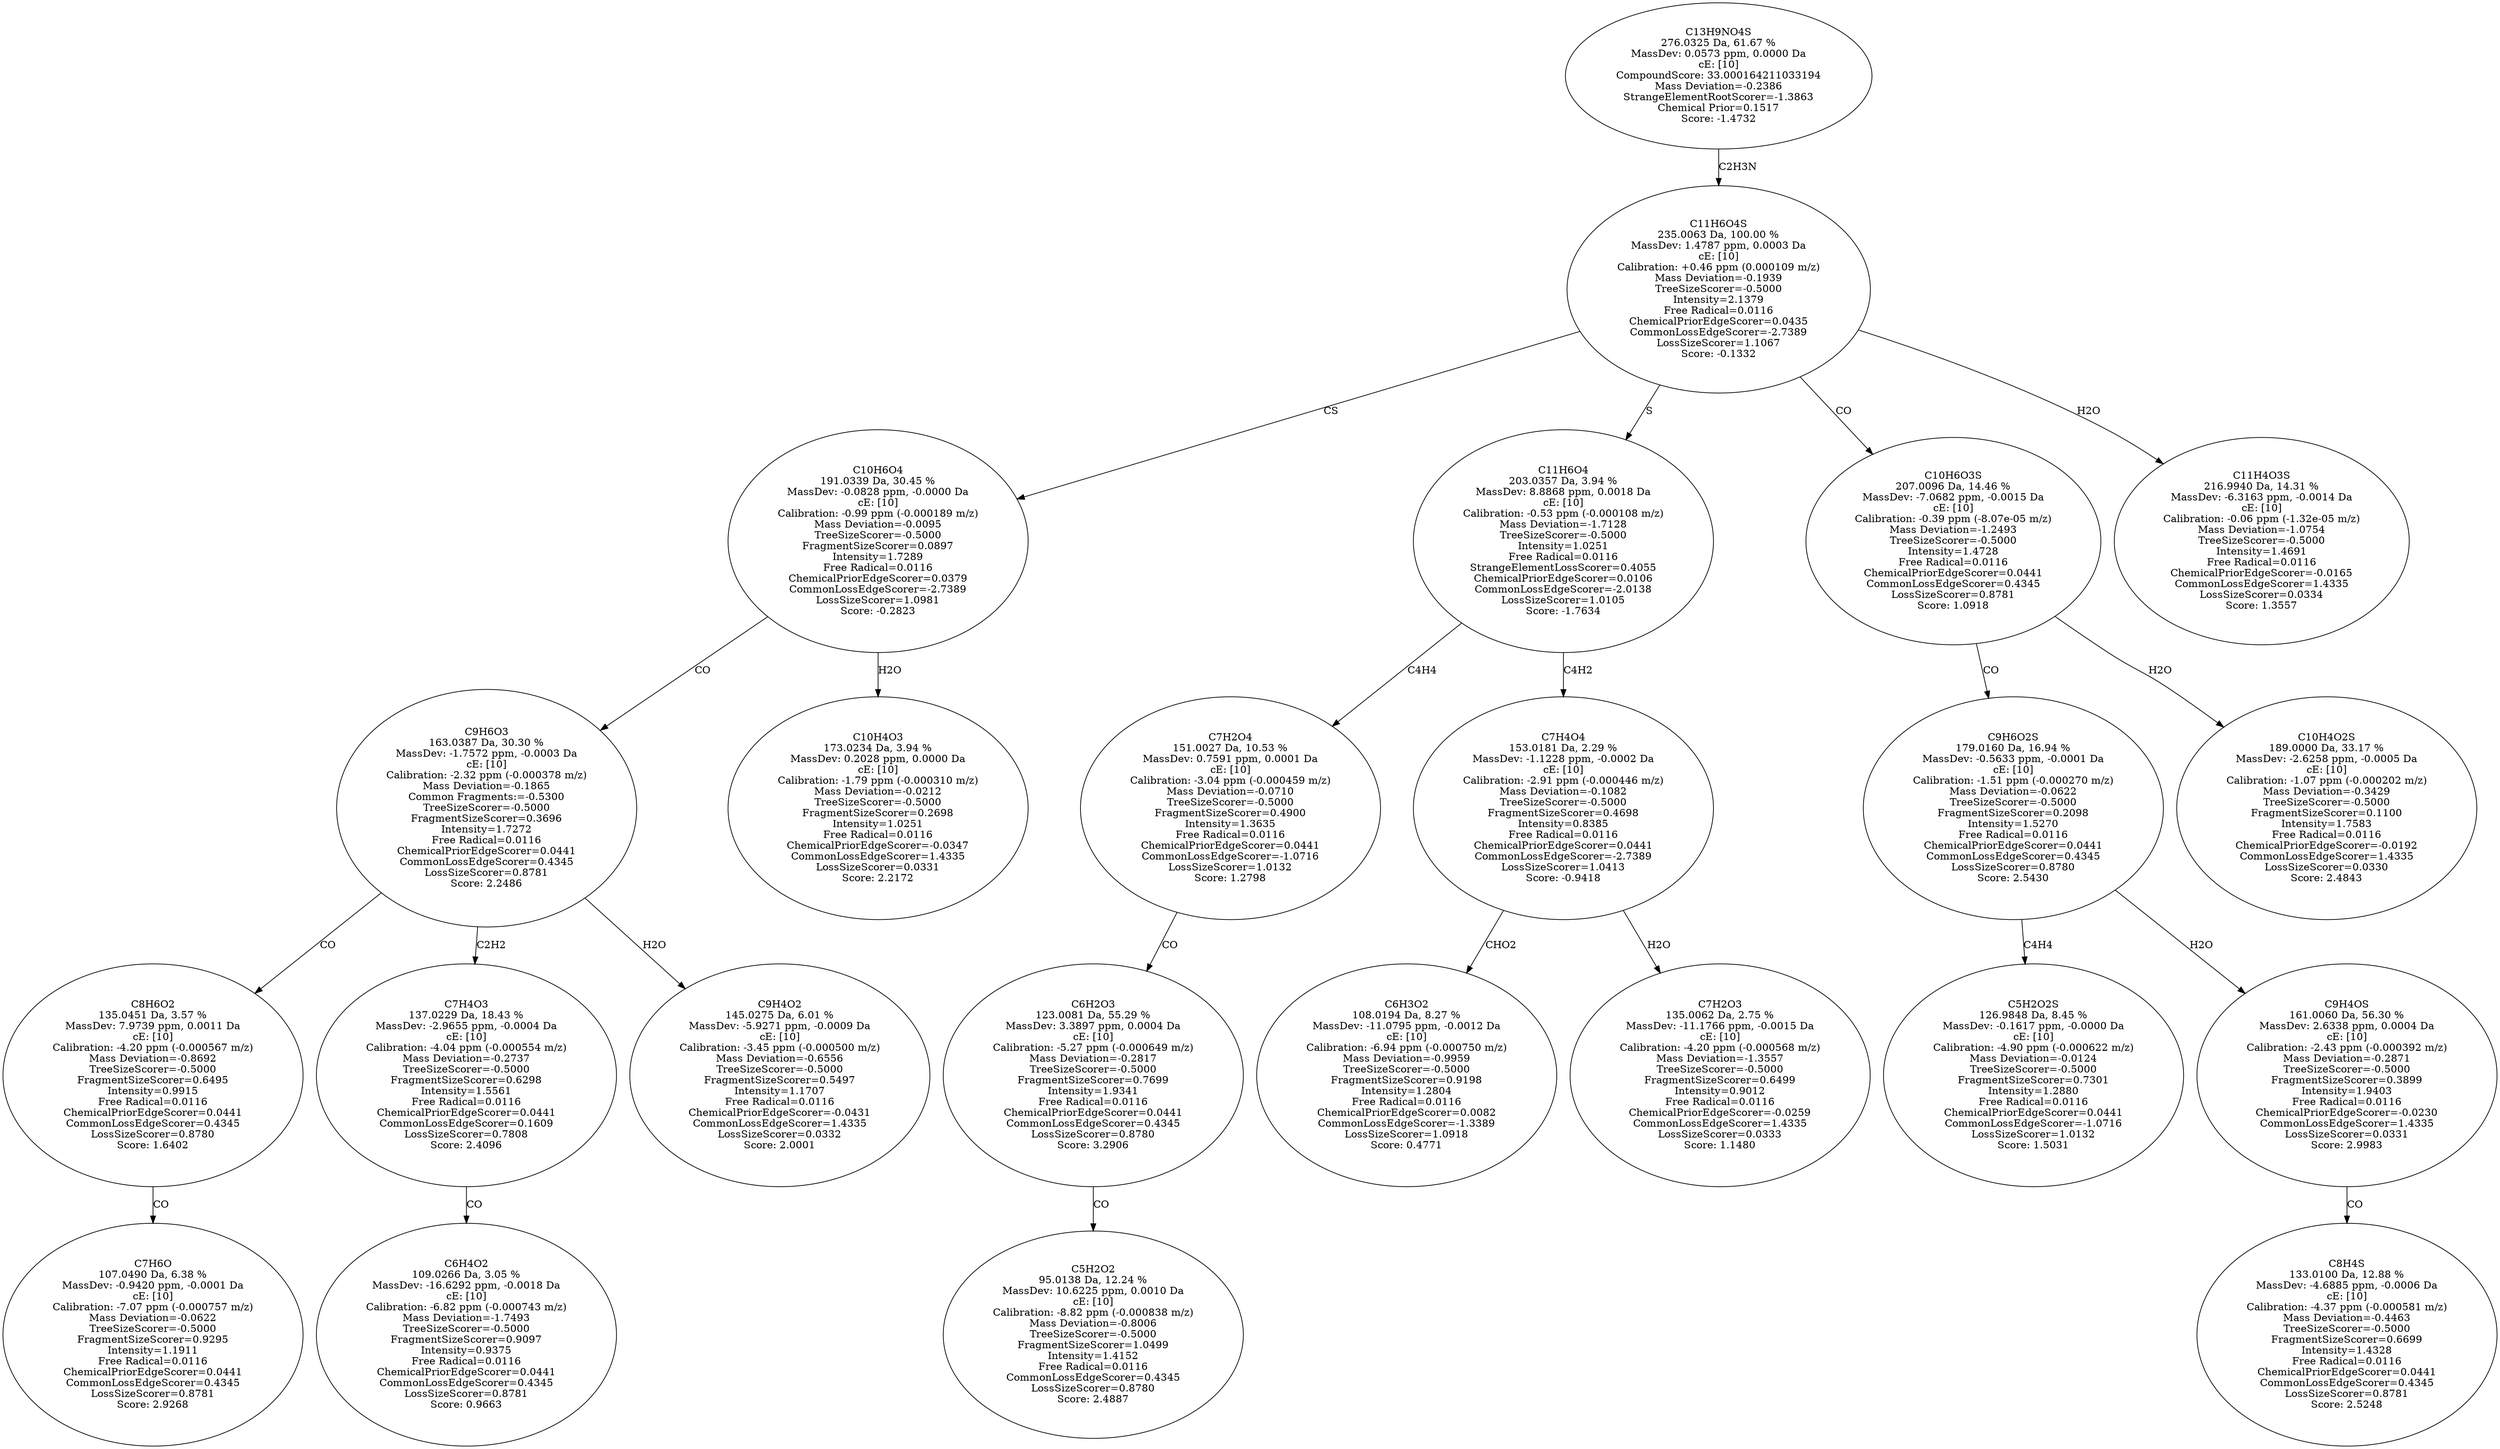 strict digraph {
v1 [label="C7H6O\n107.0490 Da, 6.38 %\nMassDev: -0.9420 ppm, -0.0001 Da\ncE: [10]\nCalibration: -7.07 ppm (-0.000757 m/z)\nMass Deviation=-0.0622\nTreeSizeScorer=-0.5000\nFragmentSizeScorer=0.9295\nIntensity=1.1911\nFree Radical=0.0116\nChemicalPriorEdgeScorer=0.0441\nCommonLossEdgeScorer=0.4345\nLossSizeScorer=0.8781\nScore: 2.9268"];
v2 [label="C8H6O2\n135.0451 Da, 3.57 %\nMassDev: 7.9739 ppm, 0.0011 Da\ncE: [10]\nCalibration: -4.20 ppm (-0.000567 m/z)\nMass Deviation=-0.8692\nTreeSizeScorer=-0.5000\nFragmentSizeScorer=0.6495\nIntensity=0.9915\nFree Radical=0.0116\nChemicalPriorEdgeScorer=0.0441\nCommonLossEdgeScorer=0.4345\nLossSizeScorer=0.8780\nScore: 1.6402"];
v3 [label="C6H4O2\n109.0266 Da, 3.05 %\nMassDev: -16.6292 ppm, -0.0018 Da\ncE: [10]\nCalibration: -6.82 ppm (-0.000743 m/z)\nMass Deviation=-1.7493\nTreeSizeScorer=-0.5000\nFragmentSizeScorer=0.9097\nIntensity=0.9375\nFree Radical=0.0116\nChemicalPriorEdgeScorer=0.0441\nCommonLossEdgeScorer=0.4345\nLossSizeScorer=0.8781\nScore: 0.9663"];
v4 [label="C7H4O3\n137.0229 Da, 18.43 %\nMassDev: -2.9655 ppm, -0.0004 Da\ncE: [10]\nCalibration: -4.04 ppm (-0.000554 m/z)\nMass Deviation=-0.2737\nTreeSizeScorer=-0.5000\nFragmentSizeScorer=0.6298\nIntensity=1.5561\nFree Radical=0.0116\nChemicalPriorEdgeScorer=0.0441\nCommonLossEdgeScorer=0.1609\nLossSizeScorer=0.7808\nScore: 2.4096"];
v5 [label="C9H4O2\n145.0275 Da, 6.01 %\nMassDev: -5.9271 ppm, -0.0009 Da\ncE: [10]\nCalibration: -3.45 ppm (-0.000500 m/z)\nMass Deviation=-0.6556\nTreeSizeScorer=-0.5000\nFragmentSizeScorer=0.5497\nIntensity=1.1707\nFree Radical=0.0116\nChemicalPriorEdgeScorer=-0.0431\nCommonLossEdgeScorer=1.4335\nLossSizeScorer=0.0332\nScore: 2.0001"];
v6 [label="C9H6O3\n163.0387 Da, 30.30 %\nMassDev: -1.7572 ppm, -0.0003 Da\ncE: [10]\nCalibration: -2.32 ppm (-0.000378 m/z)\nMass Deviation=-0.1865\nCommon Fragments:=-0.5300\nTreeSizeScorer=-0.5000\nFragmentSizeScorer=0.3696\nIntensity=1.7272\nFree Radical=0.0116\nChemicalPriorEdgeScorer=0.0441\nCommonLossEdgeScorer=0.4345\nLossSizeScorer=0.8781\nScore: 2.2486"];
v7 [label="C10H4O3\n173.0234 Da, 3.94 %\nMassDev: 0.2028 ppm, 0.0000 Da\ncE: [10]\nCalibration: -1.79 ppm (-0.000310 m/z)\nMass Deviation=-0.0212\nTreeSizeScorer=-0.5000\nFragmentSizeScorer=0.2698\nIntensity=1.0251\nFree Radical=0.0116\nChemicalPriorEdgeScorer=-0.0347\nCommonLossEdgeScorer=1.4335\nLossSizeScorer=0.0331\nScore: 2.2172"];
v8 [label="C10H6O4\n191.0339 Da, 30.45 %\nMassDev: -0.0828 ppm, -0.0000 Da\ncE: [10]\nCalibration: -0.99 ppm (-0.000189 m/z)\nMass Deviation=-0.0095\nTreeSizeScorer=-0.5000\nFragmentSizeScorer=0.0897\nIntensity=1.7289\nFree Radical=0.0116\nChemicalPriorEdgeScorer=0.0379\nCommonLossEdgeScorer=-2.7389\nLossSizeScorer=1.0981\nScore: -0.2823"];
v9 [label="C5H2O2\n95.0138 Da, 12.24 %\nMassDev: 10.6225 ppm, 0.0010 Da\ncE: [10]\nCalibration: -8.82 ppm (-0.000838 m/z)\nMass Deviation=-0.8006\nTreeSizeScorer=-0.5000\nFragmentSizeScorer=1.0499\nIntensity=1.4152\nFree Radical=0.0116\nCommonLossEdgeScorer=0.4345\nLossSizeScorer=0.8780\nScore: 2.4887"];
v10 [label="C6H2O3\n123.0081 Da, 55.29 %\nMassDev: 3.3897 ppm, 0.0004 Da\ncE: [10]\nCalibration: -5.27 ppm (-0.000649 m/z)\nMass Deviation=-0.2817\nTreeSizeScorer=-0.5000\nFragmentSizeScorer=0.7699\nIntensity=1.9341\nFree Radical=0.0116\nChemicalPriorEdgeScorer=0.0441\nCommonLossEdgeScorer=0.4345\nLossSizeScorer=0.8780\nScore: 3.2906"];
v11 [label="C7H2O4\n151.0027 Da, 10.53 %\nMassDev: 0.7591 ppm, 0.0001 Da\ncE: [10]\nCalibration: -3.04 ppm (-0.000459 m/z)\nMass Deviation=-0.0710\nTreeSizeScorer=-0.5000\nFragmentSizeScorer=0.4900\nIntensity=1.3635\nFree Radical=0.0116\nChemicalPriorEdgeScorer=0.0441\nCommonLossEdgeScorer=-1.0716\nLossSizeScorer=1.0132\nScore: 1.2798"];
v12 [label="C6H3O2\n108.0194 Da, 8.27 %\nMassDev: -11.0795 ppm, -0.0012 Da\ncE: [10]\nCalibration: -6.94 ppm (-0.000750 m/z)\nMass Deviation=-0.9959\nTreeSizeScorer=-0.5000\nFragmentSizeScorer=0.9198\nIntensity=1.2804\nFree Radical=0.0116\nChemicalPriorEdgeScorer=0.0082\nCommonLossEdgeScorer=-1.3389\nLossSizeScorer=1.0918\nScore: 0.4771"];
v13 [label="C7H2O3\n135.0062 Da, 2.75 %\nMassDev: -11.1766 ppm, -0.0015 Da\ncE: [10]\nCalibration: -4.20 ppm (-0.000568 m/z)\nMass Deviation=-1.3557\nTreeSizeScorer=-0.5000\nFragmentSizeScorer=0.6499\nIntensity=0.9012\nFree Radical=0.0116\nChemicalPriorEdgeScorer=-0.0259\nCommonLossEdgeScorer=1.4335\nLossSizeScorer=0.0333\nScore: 1.1480"];
v14 [label="C7H4O4\n153.0181 Da, 2.29 %\nMassDev: -1.1228 ppm, -0.0002 Da\ncE: [10]\nCalibration: -2.91 ppm (-0.000446 m/z)\nMass Deviation=-0.1082\nTreeSizeScorer=-0.5000\nFragmentSizeScorer=0.4698\nIntensity=0.8385\nFree Radical=0.0116\nChemicalPriorEdgeScorer=0.0441\nCommonLossEdgeScorer=-2.7389\nLossSizeScorer=1.0413\nScore: -0.9418"];
v15 [label="C11H6O4\n203.0357 Da, 3.94 %\nMassDev: 8.8868 ppm, 0.0018 Da\ncE: [10]\nCalibration: -0.53 ppm (-0.000108 m/z)\nMass Deviation=-1.7128\nTreeSizeScorer=-0.5000\nIntensity=1.0251\nFree Radical=0.0116\nStrangeElementLossScorer=0.4055\nChemicalPriorEdgeScorer=0.0106\nCommonLossEdgeScorer=-2.0138\nLossSizeScorer=1.0105\nScore: -1.7634"];
v16 [label="C5H2O2S\n126.9848 Da, 8.45 %\nMassDev: -0.1617 ppm, -0.0000 Da\ncE: [10]\nCalibration: -4.90 ppm (-0.000622 m/z)\nMass Deviation=-0.0124\nTreeSizeScorer=-0.5000\nFragmentSizeScorer=0.7301\nIntensity=1.2880\nFree Radical=0.0116\nChemicalPriorEdgeScorer=0.0441\nCommonLossEdgeScorer=-1.0716\nLossSizeScorer=1.0132\nScore: 1.5031"];
v17 [label="C8H4S\n133.0100 Da, 12.88 %\nMassDev: -4.6885 ppm, -0.0006 Da\ncE: [10]\nCalibration: -4.37 ppm (-0.000581 m/z)\nMass Deviation=-0.4463\nTreeSizeScorer=-0.5000\nFragmentSizeScorer=0.6699\nIntensity=1.4328\nFree Radical=0.0116\nChemicalPriorEdgeScorer=0.0441\nCommonLossEdgeScorer=0.4345\nLossSizeScorer=0.8781\nScore: 2.5248"];
v18 [label="C9H4OS\n161.0060 Da, 56.30 %\nMassDev: 2.6338 ppm, 0.0004 Da\ncE: [10]\nCalibration: -2.43 ppm (-0.000392 m/z)\nMass Deviation=-0.2871\nTreeSizeScorer=-0.5000\nFragmentSizeScorer=0.3899\nIntensity=1.9403\nFree Radical=0.0116\nChemicalPriorEdgeScorer=-0.0230\nCommonLossEdgeScorer=1.4335\nLossSizeScorer=0.0331\nScore: 2.9983"];
v19 [label="C9H6O2S\n179.0160 Da, 16.94 %\nMassDev: -0.5633 ppm, -0.0001 Da\ncE: [10]\nCalibration: -1.51 ppm (-0.000270 m/z)\nMass Deviation=-0.0622\nTreeSizeScorer=-0.5000\nFragmentSizeScorer=0.2098\nIntensity=1.5270\nFree Radical=0.0116\nChemicalPriorEdgeScorer=0.0441\nCommonLossEdgeScorer=0.4345\nLossSizeScorer=0.8780\nScore: 2.5430"];
v20 [label="C10H4O2S\n189.0000 Da, 33.17 %\nMassDev: -2.6258 ppm, -0.0005 Da\ncE: [10]\nCalibration: -1.07 ppm (-0.000202 m/z)\nMass Deviation=-0.3429\nTreeSizeScorer=-0.5000\nFragmentSizeScorer=0.1100\nIntensity=1.7583\nFree Radical=0.0116\nChemicalPriorEdgeScorer=-0.0192\nCommonLossEdgeScorer=1.4335\nLossSizeScorer=0.0330\nScore: 2.4843"];
v21 [label="C10H6O3S\n207.0096 Da, 14.46 %\nMassDev: -7.0682 ppm, -0.0015 Da\ncE: [10]\nCalibration: -0.39 ppm (-8.07e-05 m/z)\nMass Deviation=-1.2493\nTreeSizeScorer=-0.5000\nIntensity=1.4728\nFree Radical=0.0116\nChemicalPriorEdgeScorer=0.0441\nCommonLossEdgeScorer=0.4345\nLossSizeScorer=0.8781\nScore: 1.0918"];
v22 [label="C11H4O3S\n216.9940 Da, 14.31 %\nMassDev: -6.3163 ppm, -0.0014 Da\ncE: [10]\nCalibration: -0.06 ppm (-1.32e-05 m/z)\nMass Deviation=-1.0754\nTreeSizeScorer=-0.5000\nIntensity=1.4691\nFree Radical=0.0116\nChemicalPriorEdgeScorer=-0.0165\nCommonLossEdgeScorer=1.4335\nLossSizeScorer=0.0334\nScore: 1.3557"];
v23 [label="C11H6O4S\n235.0063 Da, 100.00 %\nMassDev: 1.4787 ppm, 0.0003 Da\ncE: [10]\nCalibration: +0.46 ppm (0.000109 m/z)\nMass Deviation=-0.1939\nTreeSizeScorer=-0.5000\nIntensity=2.1379\nFree Radical=0.0116\nChemicalPriorEdgeScorer=0.0435\nCommonLossEdgeScorer=-2.7389\nLossSizeScorer=1.1067\nScore: -0.1332"];
v24 [label="C13H9NO4S\n276.0325 Da, 61.67 %\nMassDev: 0.0573 ppm, 0.0000 Da\ncE: [10]\nCompoundScore: 33.000164211033194\nMass Deviation=-0.2386\nStrangeElementRootScorer=-1.3863\nChemical Prior=0.1517\nScore: -1.4732"];
v2 -> v1 [label="CO"];
v6 -> v2 [label="CO"];
v4 -> v3 [label="CO"];
v6 -> v4 [label="C2H2"];
v6 -> v5 [label="H2O"];
v8 -> v6 [label="CO"];
v8 -> v7 [label="H2O"];
v23 -> v8 [label="CS"];
v10 -> v9 [label="CO"];
v11 -> v10 [label="CO"];
v15 -> v11 [label="C4H4"];
v14 -> v12 [label="CHO2"];
v14 -> v13 [label="H2O"];
v15 -> v14 [label="C4H2"];
v23 -> v15 [label="S"];
v19 -> v16 [label="C4H4"];
v18 -> v17 [label="CO"];
v19 -> v18 [label="H2O"];
v21 -> v19 [label="CO"];
v21 -> v20 [label="H2O"];
v23 -> v21 [label="CO"];
v23 -> v22 [label="H2O"];
v24 -> v23 [label="C2H3N"];
}